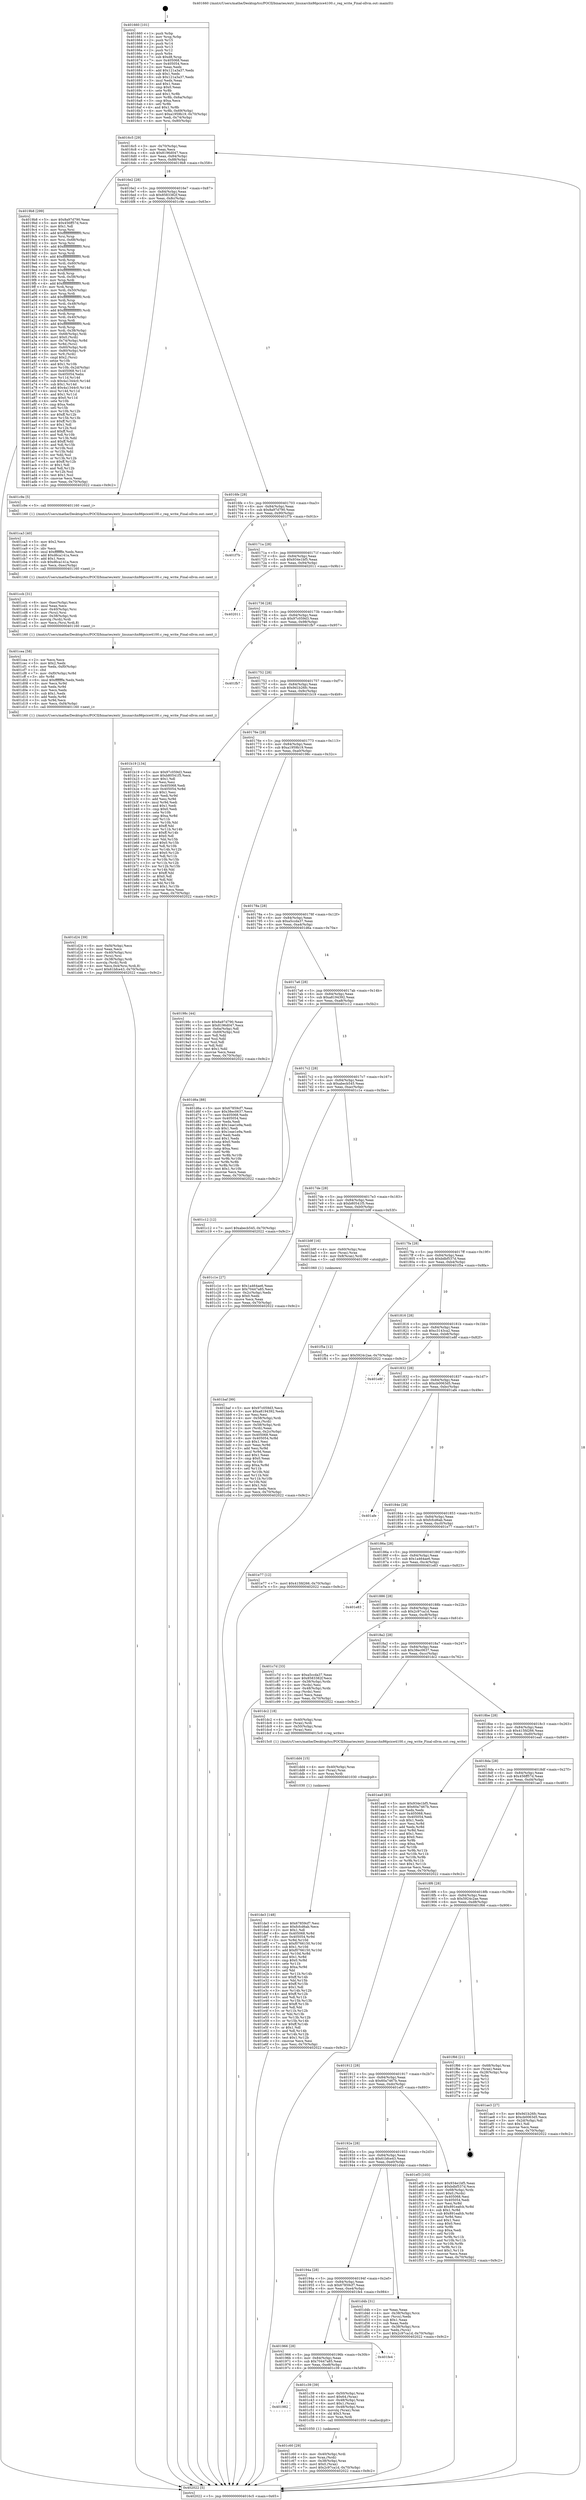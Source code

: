 digraph "0x401660" {
  label = "0x401660 (/mnt/c/Users/mathe/Desktop/tcc/POCII/binaries/extr_linuxarchx86pcice4100.c_reg_write_Final-ollvm.out::main(0))"
  labelloc = "t"
  node[shape=record]

  Entry [label="",width=0.3,height=0.3,shape=circle,fillcolor=black,style=filled]
  "0x4016c5" [label="{
     0x4016c5 [29]\l
     | [instrs]\l
     &nbsp;&nbsp;0x4016c5 \<+3\>: mov -0x70(%rbp),%eax\l
     &nbsp;&nbsp;0x4016c8 \<+2\>: mov %eax,%ecx\l
     &nbsp;&nbsp;0x4016ca \<+6\>: sub $0x8196d047,%ecx\l
     &nbsp;&nbsp;0x4016d0 \<+6\>: mov %eax,-0x84(%rbp)\l
     &nbsp;&nbsp;0x4016d6 \<+6\>: mov %ecx,-0x88(%rbp)\l
     &nbsp;&nbsp;0x4016dc \<+6\>: je 00000000004019b8 \<main+0x358\>\l
  }"]
  "0x4019b8" [label="{
     0x4019b8 [299]\l
     | [instrs]\l
     &nbsp;&nbsp;0x4019b8 \<+5\>: mov $0x8a97d790,%eax\l
     &nbsp;&nbsp;0x4019bd \<+5\>: mov $0x456ff57d,%ecx\l
     &nbsp;&nbsp;0x4019c2 \<+2\>: mov $0x1,%dl\l
     &nbsp;&nbsp;0x4019c4 \<+3\>: mov %rsp,%rsi\l
     &nbsp;&nbsp;0x4019c7 \<+4\>: add $0xfffffffffffffff0,%rsi\l
     &nbsp;&nbsp;0x4019cb \<+3\>: mov %rsi,%rsp\l
     &nbsp;&nbsp;0x4019ce \<+4\>: mov %rsi,-0x68(%rbp)\l
     &nbsp;&nbsp;0x4019d2 \<+3\>: mov %rsp,%rsi\l
     &nbsp;&nbsp;0x4019d5 \<+4\>: add $0xfffffffffffffff0,%rsi\l
     &nbsp;&nbsp;0x4019d9 \<+3\>: mov %rsi,%rsp\l
     &nbsp;&nbsp;0x4019dc \<+3\>: mov %rsp,%rdi\l
     &nbsp;&nbsp;0x4019df \<+4\>: add $0xfffffffffffffff0,%rdi\l
     &nbsp;&nbsp;0x4019e3 \<+3\>: mov %rdi,%rsp\l
     &nbsp;&nbsp;0x4019e6 \<+4\>: mov %rdi,-0x60(%rbp)\l
     &nbsp;&nbsp;0x4019ea \<+3\>: mov %rsp,%rdi\l
     &nbsp;&nbsp;0x4019ed \<+4\>: add $0xfffffffffffffff0,%rdi\l
     &nbsp;&nbsp;0x4019f1 \<+3\>: mov %rdi,%rsp\l
     &nbsp;&nbsp;0x4019f4 \<+4\>: mov %rdi,-0x58(%rbp)\l
     &nbsp;&nbsp;0x4019f8 \<+3\>: mov %rsp,%rdi\l
     &nbsp;&nbsp;0x4019fb \<+4\>: add $0xfffffffffffffff0,%rdi\l
     &nbsp;&nbsp;0x4019ff \<+3\>: mov %rdi,%rsp\l
     &nbsp;&nbsp;0x401a02 \<+4\>: mov %rdi,-0x50(%rbp)\l
     &nbsp;&nbsp;0x401a06 \<+3\>: mov %rsp,%rdi\l
     &nbsp;&nbsp;0x401a09 \<+4\>: add $0xfffffffffffffff0,%rdi\l
     &nbsp;&nbsp;0x401a0d \<+3\>: mov %rdi,%rsp\l
     &nbsp;&nbsp;0x401a10 \<+4\>: mov %rdi,-0x48(%rbp)\l
     &nbsp;&nbsp;0x401a14 \<+3\>: mov %rsp,%rdi\l
     &nbsp;&nbsp;0x401a17 \<+4\>: add $0xfffffffffffffff0,%rdi\l
     &nbsp;&nbsp;0x401a1b \<+3\>: mov %rdi,%rsp\l
     &nbsp;&nbsp;0x401a1e \<+4\>: mov %rdi,-0x40(%rbp)\l
     &nbsp;&nbsp;0x401a22 \<+3\>: mov %rsp,%rdi\l
     &nbsp;&nbsp;0x401a25 \<+4\>: add $0xfffffffffffffff0,%rdi\l
     &nbsp;&nbsp;0x401a29 \<+3\>: mov %rdi,%rsp\l
     &nbsp;&nbsp;0x401a2c \<+4\>: mov %rdi,-0x38(%rbp)\l
     &nbsp;&nbsp;0x401a30 \<+4\>: mov -0x68(%rbp),%rdi\l
     &nbsp;&nbsp;0x401a34 \<+6\>: movl $0x0,(%rdi)\l
     &nbsp;&nbsp;0x401a3a \<+4\>: mov -0x74(%rbp),%r8d\l
     &nbsp;&nbsp;0x401a3e \<+3\>: mov %r8d,(%rsi)\l
     &nbsp;&nbsp;0x401a41 \<+4\>: mov -0x60(%rbp),%rdi\l
     &nbsp;&nbsp;0x401a45 \<+4\>: mov -0x80(%rbp),%r9\l
     &nbsp;&nbsp;0x401a49 \<+3\>: mov %r9,(%rdi)\l
     &nbsp;&nbsp;0x401a4c \<+3\>: cmpl $0x2,(%rsi)\l
     &nbsp;&nbsp;0x401a4f \<+4\>: setne %r10b\l
     &nbsp;&nbsp;0x401a53 \<+4\>: and $0x1,%r10b\l
     &nbsp;&nbsp;0x401a57 \<+4\>: mov %r10b,-0x2d(%rbp)\l
     &nbsp;&nbsp;0x401a5b \<+8\>: mov 0x405068,%r11d\l
     &nbsp;&nbsp;0x401a63 \<+7\>: mov 0x405054,%ebx\l
     &nbsp;&nbsp;0x401a6a \<+3\>: mov %r11d,%r14d\l
     &nbsp;&nbsp;0x401a6d \<+7\>: sub $0x4a1344c0,%r14d\l
     &nbsp;&nbsp;0x401a74 \<+4\>: sub $0x1,%r14d\l
     &nbsp;&nbsp;0x401a78 \<+7\>: add $0x4a1344c0,%r14d\l
     &nbsp;&nbsp;0x401a7f \<+4\>: imul %r14d,%r11d\l
     &nbsp;&nbsp;0x401a83 \<+4\>: and $0x1,%r11d\l
     &nbsp;&nbsp;0x401a87 \<+4\>: cmp $0x0,%r11d\l
     &nbsp;&nbsp;0x401a8b \<+4\>: sete %r10b\l
     &nbsp;&nbsp;0x401a8f \<+3\>: cmp $0xa,%ebx\l
     &nbsp;&nbsp;0x401a92 \<+4\>: setl %r15b\l
     &nbsp;&nbsp;0x401a96 \<+3\>: mov %r10b,%r12b\l
     &nbsp;&nbsp;0x401a99 \<+4\>: xor $0xff,%r12b\l
     &nbsp;&nbsp;0x401a9d \<+3\>: mov %r15b,%r13b\l
     &nbsp;&nbsp;0x401aa0 \<+4\>: xor $0xff,%r13b\l
     &nbsp;&nbsp;0x401aa4 \<+3\>: xor $0x1,%dl\l
     &nbsp;&nbsp;0x401aa7 \<+3\>: mov %r12b,%sil\l
     &nbsp;&nbsp;0x401aaa \<+4\>: and $0xff,%sil\l
     &nbsp;&nbsp;0x401aae \<+3\>: and %dl,%r10b\l
     &nbsp;&nbsp;0x401ab1 \<+3\>: mov %r13b,%dil\l
     &nbsp;&nbsp;0x401ab4 \<+4\>: and $0xff,%dil\l
     &nbsp;&nbsp;0x401ab8 \<+3\>: and %dl,%r15b\l
     &nbsp;&nbsp;0x401abb \<+3\>: or %r10b,%sil\l
     &nbsp;&nbsp;0x401abe \<+3\>: or %r15b,%dil\l
     &nbsp;&nbsp;0x401ac1 \<+3\>: xor %dil,%sil\l
     &nbsp;&nbsp;0x401ac4 \<+3\>: or %r13b,%r12b\l
     &nbsp;&nbsp;0x401ac7 \<+4\>: xor $0xff,%r12b\l
     &nbsp;&nbsp;0x401acb \<+3\>: or $0x1,%dl\l
     &nbsp;&nbsp;0x401ace \<+3\>: and %dl,%r12b\l
     &nbsp;&nbsp;0x401ad1 \<+3\>: or %r12b,%sil\l
     &nbsp;&nbsp;0x401ad4 \<+4\>: test $0x1,%sil\l
     &nbsp;&nbsp;0x401ad8 \<+3\>: cmovne %ecx,%eax\l
     &nbsp;&nbsp;0x401adb \<+3\>: mov %eax,-0x70(%rbp)\l
     &nbsp;&nbsp;0x401ade \<+5\>: jmp 0000000000402022 \<main+0x9c2\>\l
  }"]
  "0x4016e2" [label="{
     0x4016e2 [28]\l
     | [instrs]\l
     &nbsp;&nbsp;0x4016e2 \<+5\>: jmp 00000000004016e7 \<main+0x87\>\l
     &nbsp;&nbsp;0x4016e7 \<+6\>: mov -0x84(%rbp),%eax\l
     &nbsp;&nbsp;0x4016ed \<+5\>: sub $0x8583382f,%eax\l
     &nbsp;&nbsp;0x4016f2 \<+6\>: mov %eax,-0x8c(%rbp)\l
     &nbsp;&nbsp;0x4016f8 \<+6\>: je 0000000000401c9e \<main+0x63e\>\l
  }"]
  Exit [label="",width=0.3,height=0.3,shape=circle,fillcolor=black,style=filled,peripheries=2]
  "0x401c9e" [label="{
     0x401c9e [5]\l
     | [instrs]\l
     &nbsp;&nbsp;0x401c9e \<+5\>: call 0000000000401160 \<next_i\>\l
     | [calls]\l
     &nbsp;&nbsp;0x401160 \{1\} (/mnt/c/Users/mathe/Desktop/tcc/POCII/binaries/extr_linuxarchx86pcice4100.c_reg_write_Final-ollvm.out::next_i)\l
  }"]
  "0x4016fe" [label="{
     0x4016fe [28]\l
     | [instrs]\l
     &nbsp;&nbsp;0x4016fe \<+5\>: jmp 0000000000401703 \<main+0xa3\>\l
     &nbsp;&nbsp;0x401703 \<+6\>: mov -0x84(%rbp),%eax\l
     &nbsp;&nbsp;0x401709 \<+5\>: sub $0x8a97d790,%eax\l
     &nbsp;&nbsp;0x40170e \<+6\>: mov %eax,-0x90(%rbp)\l
     &nbsp;&nbsp;0x401714 \<+6\>: je 0000000000401f7b \<main+0x91b\>\l
  }"]
  "0x401de3" [label="{
     0x401de3 [148]\l
     | [instrs]\l
     &nbsp;&nbsp;0x401de3 \<+5\>: mov $0x67859cf7,%esi\l
     &nbsp;&nbsp;0x401de8 \<+5\>: mov $0xfcfcd6ab,%ecx\l
     &nbsp;&nbsp;0x401ded \<+2\>: mov $0x1,%dl\l
     &nbsp;&nbsp;0x401def \<+8\>: mov 0x405068,%r8d\l
     &nbsp;&nbsp;0x401df7 \<+8\>: mov 0x405054,%r9d\l
     &nbsp;&nbsp;0x401dff \<+3\>: mov %r8d,%r10d\l
     &nbsp;&nbsp;0x401e02 \<+7\>: sub $0xf0766150,%r10d\l
     &nbsp;&nbsp;0x401e09 \<+4\>: sub $0x1,%r10d\l
     &nbsp;&nbsp;0x401e0d \<+7\>: add $0xf0766150,%r10d\l
     &nbsp;&nbsp;0x401e14 \<+4\>: imul %r10d,%r8d\l
     &nbsp;&nbsp;0x401e18 \<+4\>: and $0x1,%r8d\l
     &nbsp;&nbsp;0x401e1c \<+4\>: cmp $0x0,%r8d\l
     &nbsp;&nbsp;0x401e20 \<+4\>: sete %r11b\l
     &nbsp;&nbsp;0x401e24 \<+4\>: cmp $0xa,%r9d\l
     &nbsp;&nbsp;0x401e28 \<+3\>: setl %bl\l
     &nbsp;&nbsp;0x401e2b \<+3\>: mov %r11b,%r14b\l
     &nbsp;&nbsp;0x401e2e \<+4\>: xor $0xff,%r14b\l
     &nbsp;&nbsp;0x401e32 \<+3\>: mov %bl,%r15b\l
     &nbsp;&nbsp;0x401e35 \<+4\>: xor $0xff,%r15b\l
     &nbsp;&nbsp;0x401e39 \<+3\>: xor $0x1,%dl\l
     &nbsp;&nbsp;0x401e3c \<+3\>: mov %r14b,%r12b\l
     &nbsp;&nbsp;0x401e3f \<+4\>: and $0xff,%r12b\l
     &nbsp;&nbsp;0x401e43 \<+3\>: and %dl,%r11b\l
     &nbsp;&nbsp;0x401e46 \<+3\>: mov %r15b,%r13b\l
     &nbsp;&nbsp;0x401e49 \<+4\>: and $0xff,%r13b\l
     &nbsp;&nbsp;0x401e4d \<+2\>: and %dl,%bl\l
     &nbsp;&nbsp;0x401e4f \<+3\>: or %r11b,%r12b\l
     &nbsp;&nbsp;0x401e52 \<+3\>: or %bl,%r13b\l
     &nbsp;&nbsp;0x401e55 \<+3\>: xor %r13b,%r12b\l
     &nbsp;&nbsp;0x401e58 \<+3\>: or %r15b,%r14b\l
     &nbsp;&nbsp;0x401e5b \<+4\>: xor $0xff,%r14b\l
     &nbsp;&nbsp;0x401e5f \<+3\>: or $0x1,%dl\l
     &nbsp;&nbsp;0x401e62 \<+3\>: and %dl,%r14b\l
     &nbsp;&nbsp;0x401e65 \<+3\>: or %r14b,%r12b\l
     &nbsp;&nbsp;0x401e68 \<+4\>: test $0x1,%r12b\l
     &nbsp;&nbsp;0x401e6c \<+3\>: cmovne %ecx,%esi\l
     &nbsp;&nbsp;0x401e6f \<+3\>: mov %esi,-0x70(%rbp)\l
     &nbsp;&nbsp;0x401e72 \<+5\>: jmp 0000000000402022 \<main+0x9c2\>\l
  }"]
  "0x401f7b" [label="{
     0x401f7b\l
  }", style=dashed]
  "0x40171a" [label="{
     0x40171a [28]\l
     | [instrs]\l
     &nbsp;&nbsp;0x40171a \<+5\>: jmp 000000000040171f \<main+0xbf\>\l
     &nbsp;&nbsp;0x40171f \<+6\>: mov -0x84(%rbp),%eax\l
     &nbsp;&nbsp;0x401725 \<+5\>: sub $0x934e1bf5,%eax\l
     &nbsp;&nbsp;0x40172a \<+6\>: mov %eax,-0x94(%rbp)\l
     &nbsp;&nbsp;0x401730 \<+6\>: je 0000000000402011 \<main+0x9b1\>\l
  }"]
  "0x401dd4" [label="{
     0x401dd4 [15]\l
     | [instrs]\l
     &nbsp;&nbsp;0x401dd4 \<+4\>: mov -0x40(%rbp),%rax\l
     &nbsp;&nbsp;0x401dd8 \<+3\>: mov (%rax),%rax\l
     &nbsp;&nbsp;0x401ddb \<+3\>: mov %rax,%rdi\l
     &nbsp;&nbsp;0x401dde \<+5\>: call 0000000000401030 \<free@plt\>\l
     | [calls]\l
     &nbsp;&nbsp;0x401030 \{1\} (unknown)\l
  }"]
  "0x402011" [label="{
     0x402011\l
  }", style=dashed]
  "0x401736" [label="{
     0x401736 [28]\l
     | [instrs]\l
     &nbsp;&nbsp;0x401736 \<+5\>: jmp 000000000040173b \<main+0xdb\>\l
     &nbsp;&nbsp;0x40173b \<+6\>: mov -0x84(%rbp),%eax\l
     &nbsp;&nbsp;0x401741 \<+5\>: sub $0x97c059d3,%eax\l
     &nbsp;&nbsp;0x401746 \<+6\>: mov %eax,-0x98(%rbp)\l
     &nbsp;&nbsp;0x40174c \<+6\>: je 0000000000401fb7 \<main+0x957\>\l
  }"]
  "0x401d24" [label="{
     0x401d24 [39]\l
     | [instrs]\l
     &nbsp;&nbsp;0x401d24 \<+6\>: mov -0xf4(%rbp),%ecx\l
     &nbsp;&nbsp;0x401d2a \<+3\>: imul %eax,%ecx\l
     &nbsp;&nbsp;0x401d2d \<+4\>: mov -0x40(%rbp),%rsi\l
     &nbsp;&nbsp;0x401d31 \<+3\>: mov (%rsi),%rsi\l
     &nbsp;&nbsp;0x401d34 \<+4\>: mov -0x38(%rbp),%rdi\l
     &nbsp;&nbsp;0x401d38 \<+3\>: movslq (%rdi),%rdi\l
     &nbsp;&nbsp;0x401d3b \<+4\>: mov %ecx,0x4(%rsi,%rdi,8)\l
     &nbsp;&nbsp;0x401d3f \<+7\>: movl $0x61bfce43,-0x70(%rbp)\l
     &nbsp;&nbsp;0x401d46 \<+5\>: jmp 0000000000402022 \<main+0x9c2\>\l
  }"]
  "0x401fb7" [label="{
     0x401fb7\l
  }", style=dashed]
  "0x401752" [label="{
     0x401752 [28]\l
     | [instrs]\l
     &nbsp;&nbsp;0x401752 \<+5\>: jmp 0000000000401757 \<main+0xf7\>\l
     &nbsp;&nbsp;0x401757 \<+6\>: mov -0x84(%rbp),%eax\l
     &nbsp;&nbsp;0x40175d \<+5\>: sub $0x9d1b26fc,%eax\l
     &nbsp;&nbsp;0x401762 \<+6\>: mov %eax,-0x9c(%rbp)\l
     &nbsp;&nbsp;0x401768 \<+6\>: je 0000000000401b19 \<main+0x4b9\>\l
  }"]
  "0x401cea" [label="{
     0x401cea [58]\l
     | [instrs]\l
     &nbsp;&nbsp;0x401cea \<+2\>: xor %ecx,%ecx\l
     &nbsp;&nbsp;0x401cec \<+5\>: mov $0x2,%edx\l
     &nbsp;&nbsp;0x401cf1 \<+6\>: mov %edx,-0xf0(%rbp)\l
     &nbsp;&nbsp;0x401cf7 \<+1\>: cltd\l
     &nbsp;&nbsp;0x401cf8 \<+7\>: mov -0xf0(%rbp),%r8d\l
     &nbsp;&nbsp;0x401cff \<+3\>: idiv %r8d\l
     &nbsp;&nbsp;0x401d02 \<+6\>: imul $0xfffffffe,%edx,%edx\l
     &nbsp;&nbsp;0x401d08 \<+3\>: mov %ecx,%r9d\l
     &nbsp;&nbsp;0x401d0b \<+3\>: sub %edx,%r9d\l
     &nbsp;&nbsp;0x401d0e \<+2\>: mov %ecx,%edx\l
     &nbsp;&nbsp;0x401d10 \<+3\>: sub $0x1,%edx\l
     &nbsp;&nbsp;0x401d13 \<+3\>: add %edx,%r9d\l
     &nbsp;&nbsp;0x401d16 \<+3\>: sub %r9d,%ecx\l
     &nbsp;&nbsp;0x401d19 \<+6\>: mov %ecx,-0xf4(%rbp)\l
     &nbsp;&nbsp;0x401d1f \<+5\>: call 0000000000401160 \<next_i\>\l
     | [calls]\l
     &nbsp;&nbsp;0x401160 \{1\} (/mnt/c/Users/mathe/Desktop/tcc/POCII/binaries/extr_linuxarchx86pcice4100.c_reg_write_Final-ollvm.out::next_i)\l
  }"]
  "0x401b19" [label="{
     0x401b19 [134]\l
     | [instrs]\l
     &nbsp;&nbsp;0x401b19 \<+5\>: mov $0x97c059d3,%eax\l
     &nbsp;&nbsp;0x401b1e \<+5\>: mov $0xb80541f5,%ecx\l
     &nbsp;&nbsp;0x401b23 \<+2\>: mov $0x1,%dl\l
     &nbsp;&nbsp;0x401b25 \<+2\>: xor %esi,%esi\l
     &nbsp;&nbsp;0x401b27 \<+7\>: mov 0x405068,%edi\l
     &nbsp;&nbsp;0x401b2e \<+8\>: mov 0x405054,%r8d\l
     &nbsp;&nbsp;0x401b36 \<+3\>: sub $0x1,%esi\l
     &nbsp;&nbsp;0x401b39 \<+3\>: mov %edi,%r9d\l
     &nbsp;&nbsp;0x401b3c \<+3\>: add %esi,%r9d\l
     &nbsp;&nbsp;0x401b3f \<+4\>: imul %r9d,%edi\l
     &nbsp;&nbsp;0x401b43 \<+3\>: and $0x1,%edi\l
     &nbsp;&nbsp;0x401b46 \<+3\>: cmp $0x0,%edi\l
     &nbsp;&nbsp;0x401b49 \<+4\>: sete %r10b\l
     &nbsp;&nbsp;0x401b4d \<+4\>: cmp $0xa,%r8d\l
     &nbsp;&nbsp;0x401b51 \<+4\>: setl %r11b\l
     &nbsp;&nbsp;0x401b55 \<+3\>: mov %r10b,%bl\l
     &nbsp;&nbsp;0x401b58 \<+3\>: xor $0xff,%bl\l
     &nbsp;&nbsp;0x401b5b \<+3\>: mov %r11b,%r14b\l
     &nbsp;&nbsp;0x401b5e \<+4\>: xor $0xff,%r14b\l
     &nbsp;&nbsp;0x401b62 \<+3\>: xor $0x0,%dl\l
     &nbsp;&nbsp;0x401b65 \<+3\>: mov %bl,%r15b\l
     &nbsp;&nbsp;0x401b68 \<+4\>: and $0x0,%r15b\l
     &nbsp;&nbsp;0x401b6c \<+3\>: and %dl,%r10b\l
     &nbsp;&nbsp;0x401b6f \<+3\>: mov %r14b,%r12b\l
     &nbsp;&nbsp;0x401b72 \<+4\>: and $0x0,%r12b\l
     &nbsp;&nbsp;0x401b76 \<+3\>: and %dl,%r11b\l
     &nbsp;&nbsp;0x401b79 \<+3\>: or %r10b,%r15b\l
     &nbsp;&nbsp;0x401b7c \<+3\>: or %r11b,%r12b\l
     &nbsp;&nbsp;0x401b7f \<+3\>: xor %r12b,%r15b\l
     &nbsp;&nbsp;0x401b82 \<+3\>: or %r14b,%bl\l
     &nbsp;&nbsp;0x401b85 \<+3\>: xor $0xff,%bl\l
     &nbsp;&nbsp;0x401b88 \<+3\>: or $0x0,%dl\l
     &nbsp;&nbsp;0x401b8b \<+2\>: and %dl,%bl\l
     &nbsp;&nbsp;0x401b8d \<+3\>: or %bl,%r15b\l
     &nbsp;&nbsp;0x401b90 \<+4\>: test $0x1,%r15b\l
     &nbsp;&nbsp;0x401b94 \<+3\>: cmovne %ecx,%eax\l
     &nbsp;&nbsp;0x401b97 \<+3\>: mov %eax,-0x70(%rbp)\l
     &nbsp;&nbsp;0x401b9a \<+5\>: jmp 0000000000402022 \<main+0x9c2\>\l
  }"]
  "0x40176e" [label="{
     0x40176e [28]\l
     | [instrs]\l
     &nbsp;&nbsp;0x40176e \<+5\>: jmp 0000000000401773 \<main+0x113\>\l
     &nbsp;&nbsp;0x401773 \<+6\>: mov -0x84(%rbp),%eax\l
     &nbsp;&nbsp;0x401779 \<+5\>: sub $0xa1959b19,%eax\l
     &nbsp;&nbsp;0x40177e \<+6\>: mov %eax,-0xa0(%rbp)\l
     &nbsp;&nbsp;0x401784 \<+6\>: je 000000000040198c \<main+0x32c\>\l
  }"]
  "0x401ccb" [label="{
     0x401ccb [31]\l
     | [instrs]\l
     &nbsp;&nbsp;0x401ccb \<+6\>: mov -0xec(%rbp),%ecx\l
     &nbsp;&nbsp;0x401cd1 \<+3\>: imul %eax,%ecx\l
     &nbsp;&nbsp;0x401cd4 \<+4\>: mov -0x40(%rbp),%rsi\l
     &nbsp;&nbsp;0x401cd8 \<+3\>: mov (%rsi),%rsi\l
     &nbsp;&nbsp;0x401cdb \<+4\>: mov -0x38(%rbp),%rdi\l
     &nbsp;&nbsp;0x401cdf \<+3\>: movslq (%rdi),%rdi\l
     &nbsp;&nbsp;0x401ce2 \<+3\>: mov %ecx,(%rsi,%rdi,8)\l
     &nbsp;&nbsp;0x401ce5 \<+5\>: call 0000000000401160 \<next_i\>\l
     | [calls]\l
     &nbsp;&nbsp;0x401160 \{1\} (/mnt/c/Users/mathe/Desktop/tcc/POCII/binaries/extr_linuxarchx86pcice4100.c_reg_write_Final-ollvm.out::next_i)\l
  }"]
  "0x40198c" [label="{
     0x40198c [44]\l
     | [instrs]\l
     &nbsp;&nbsp;0x40198c \<+5\>: mov $0x8a97d790,%eax\l
     &nbsp;&nbsp;0x401991 \<+5\>: mov $0x8196d047,%ecx\l
     &nbsp;&nbsp;0x401996 \<+3\>: mov -0x6a(%rbp),%dl\l
     &nbsp;&nbsp;0x401999 \<+4\>: mov -0x69(%rbp),%sil\l
     &nbsp;&nbsp;0x40199d \<+3\>: mov %dl,%dil\l
     &nbsp;&nbsp;0x4019a0 \<+3\>: and %sil,%dil\l
     &nbsp;&nbsp;0x4019a3 \<+3\>: xor %sil,%dl\l
     &nbsp;&nbsp;0x4019a6 \<+3\>: or %dl,%dil\l
     &nbsp;&nbsp;0x4019a9 \<+4\>: test $0x1,%dil\l
     &nbsp;&nbsp;0x4019ad \<+3\>: cmovne %ecx,%eax\l
     &nbsp;&nbsp;0x4019b0 \<+3\>: mov %eax,-0x70(%rbp)\l
     &nbsp;&nbsp;0x4019b3 \<+5\>: jmp 0000000000402022 \<main+0x9c2\>\l
  }"]
  "0x40178a" [label="{
     0x40178a [28]\l
     | [instrs]\l
     &nbsp;&nbsp;0x40178a \<+5\>: jmp 000000000040178f \<main+0x12f\>\l
     &nbsp;&nbsp;0x40178f \<+6\>: mov -0x84(%rbp),%eax\l
     &nbsp;&nbsp;0x401795 \<+5\>: sub $0xa5ccda37,%eax\l
     &nbsp;&nbsp;0x40179a \<+6\>: mov %eax,-0xa4(%rbp)\l
     &nbsp;&nbsp;0x4017a0 \<+6\>: je 0000000000401d6a \<main+0x70a\>\l
  }"]
  "0x402022" [label="{
     0x402022 [5]\l
     | [instrs]\l
     &nbsp;&nbsp;0x402022 \<+5\>: jmp 00000000004016c5 \<main+0x65\>\l
  }"]
  "0x401660" [label="{
     0x401660 [101]\l
     | [instrs]\l
     &nbsp;&nbsp;0x401660 \<+1\>: push %rbp\l
     &nbsp;&nbsp;0x401661 \<+3\>: mov %rsp,%rbp\l
     &nbsp;&nbsp;0x401664 \<+2\>: push %r15\l
     &nbsp;&nbsp;0x401666 \<+2\>: push %r14\l
     &nbsp;&nbsp;0x401668 \<+2\>: push %r13\l
     &nbsp;&nbsp;0x40166a \<+2\>: push %r12\l
     &nbsp;&nbsp;0x40166c \<+1\>: push %rbx\l
     &nbsp;&nbsp;0x40166d \<+7\>: sub $0xd8,%rsp\l
     &nbsp;&nbsp;0x401674 \<+7\>: mov 0x405068,%eax\l
     &nbsp;&nbsp;0x40167b \<+7\>: mov 0x405054,%ecx\l
     &nbsp;&nbsp;0x401682 \<+2\>: mov %eax,%edx\l
     &nbsp;&nbsp;0x401684 \<+6\>: add $0x121a3a37,%edx\l
     &nbsp;&nbsp;0x40168a \<+3\>: sub $0x1,%edx\l
     &nbsp;&nbsp;0x40168d \<+6\>: sub $0x121a3a37,%edx\l
     &nbsp;&nbsp;0x401693 \<+3\>: imul %edx,%eax\l
     &nbsp;&nbsp;0x401696 \<+3\>: and $0x1,%eax\l
     &nbsp;&nbsp;0x401699 \<+3\>: cmp $0x0,%eax\l
     &nbsp;&nbsp;0x40169c \<+4\>: sete %r8b\l
     &nbsp;&nbsp;0x4016a0 \<+4\>: and $0x1,%r8b\l
     &nbsp;&nbsp;0x4016a4 \<+4\>: mov %r8b,-0x6a(%rbp)\l
     &nbsp;&nbsp;0x4016a8 \<+3\>: cmp $0xa,%ecx\l
     &nbsp;&nbsp;0x4016ab \<+4\>: setl %r8b\l
     &nbsp;&nbsp;0x4016af \<+4\>: and $0x1,%r8b\l
     &nbsp;&nbsp;0x4016b3 \<+4\>: mov %r8b,-0x69(%rbp)\l
     &nbsp;&nbsp;0x4016b7 \<+7\>: movl $0xa1959b19,-0x70(%rbp)\l
     &nbsp;&nbsp;0x4016be \<+3\>: mov %edi,-0x74(%rbp)\l
     &nbsp;&nbsp;0x4016c1 \<+4\>: mov %rsi,-0x80(%rbp)\l
  }"]
  "0x401ca3" [label="{
     0x401ca3 [40]\l
     | [instrs]\l
     &nbsp;&nbsp;0x401ca3 \<+5\>: mov $0x2,%ecx\l
     &nbsp;&nbsp;0x401ca8 \<+1\>: cltd\l
     &nbsp;&nbsp;0x401ca9 \<+2\>: idiv %ecx\l
     &nbsp;&nbsp;0x401cab \<+6\>: imul $0xfffffffe,%edx,%ecx\l
     &nbsp;&nbsp;0x401cb1 \<+6\>: add $0xd6ca141a,%ecx\l
     &nbsp;&nbsp;0x401cb7 \<+3\>: add $0x1,%ecx\l
     &nbsp;&nbsp;0x401cba \<+6\>: sub $0xd6ca141a,%ecx\l
     &nbsp;&nbsp;0x401cc0 \<+6\>: mov %ecx,-0xec(%rbp)\l
     &nbsp;&nbsp;0x401cc6 \<+5\>: call 0000000000401160 \<next_i\>\l
     | [calls]\l
     &nbsp;&nbsp;0x401160 \{1\} (/mnt/c/Users/mathe/Desktop/tcc/POCII/binaries/extr_linuxarchx86pcice4100.c_reg_write_Final-ollvm.out::next_i)\l
  }"]
  "0x401c60" [label="{
     0x401c60 [29]\l
     | [instrs]\l
     &nbsp;&nbsp;0x401c60 \<+4\>: mov -0x40(%rbp),%rdi\l
     &nbsp;&nbsp;0x401c64 \<+3\>: mov %rax,(%rdi)\l
     &nbsp;&nbsp;0x401c67 \<+4\>: mov -0x38(%rbp),%rax\l
     &nbsp;&nbsp;0x401c6b \<+6\>: movl $0x0,(%rax)\l
     &nbsp;&nbsp;0x401c71 \<+7\>: movl $0x2c97ca1d,-0x70(%rbp)\l
     &nbsp;&nbsp;0x401c78 \<+5\>: jmp 0000000000402022 \<main+0x9c2\>\l
  }"]
  "0x401d6a" [label="{
     0x401d6a [88]\l
     | [instrs]\l
     &nbsp;&nbsp;0x401d6a \<+5\>: mov $0x67859cf7,%eax\l
     &nbsp;&nbsp;0x401d6f \<+5\>: mov $0x38ec0637,%ecx\l
     &nbsp;&nbsp;0x401d74 \<+7\>: mov 0x405068,%edx\l
     &nbsp;&nbsp;0x401d7b \<+7\>: mov 0x405054,%esi\l
     &nbsp;&nbsp;0x401d82 \<+2\>: mov %edx,%edi\l
     &nbsp;&nbsp;0x401d84 \<+6\>: add $0x1eae1e9a,%edi\l
     &nbsp;&nbsp;0x401d8a \<+3\>: sub $0x1,%edi\l
     &nbsp;&nbsp;0x401d8d \<+6\>: sub $0x1eae1e9a,%edi\l
     &nbsp;&nbsp;0x401d93 \<+3\>: imul %edi,%edx\l
     &nbsp;&nbsp;0x401d96 \<+3\>: and $0x1,%edx\l
     &nbsp;&nbsp;0x401d99 \<+3\>: cmp $0x0,%edx\l
     &nbsp;&nbsp;0x401d9c \<+4\>: sete %r8b\l
     &nbsp;&nbsp;0x401da0 \<+3\>: cmp $0xa,%esi\l
     &nbsp;&nbsp;0x401da3 \<+4\>: setl %r9b\l
     &nbsp;&nbsp;0x401da7 \<+3\>: mov %r8b,%r10b\l
     &nbsp;&nbsp;0x401daa \<+3\>: and %r9b,%r10b\l
     &nbsp;&nbsp;0x401dad \<+3\>: xor %r9b,%r8b\l
     &nbsp;&nbsp;0x401db0 \<+3\>: or %r8b,%r10b\l
     &nbsp;&nbsp;0x401db3 \<+4\>: test $0x1,%r10b\l
     &nbsp;&nbsp;0x401db7 \<+3\>: cmovne %ecx,%eax\l
     &nbsp;&nbsp;0x401dba \<+3\>: mov %eax,-0x70(%rbp)\l
     &nbsp;&nbsp;0x401dbd \<+5\>: jmp 0000000000402022 \<main+0x9c2\>\l
  }"]
  "0x4017a6" [label="{
     0x4017a6 [28]\l
     | [instrs]\l
     &nbsp;&nbsp;0x4017a6 \<+5\>: jmp 00000000004017ab \<main+0x14b\>\l
     &nbsp;&nbsp;0x4017ab \<+6\>: mov -0x84(%rbp),%eax\l
     &nbsp;&nbsp;0x4017b1 \<+5\>: sub $0xa8194392,%eax\l
     &nbsp;&nbsp;0x4017b6 \<+6\>: mov %eax,-0xa8(%rbp)\l
     &nbsp;&nbsp;0x4017bc \<+6\>: je 0000000000401c12 \<main+0x5b2\>\l
  }"]
  "0x401982" [label="{
     0x401982\l
  }", style=dashed]
  "0x401c12" [label="{
     0x401c12 [12]\l
     | [instrs]\l
     &nbsp;&nbsp;0x401c12 \<+7\>: movl $0xabecb545,-0x70(%rbp)\l
     &nbsp;&nbsp;0x401c19 \<+5\>: jmp 0000000000402022 \<main+0x9c2\>\l
  }"]
  "0x4017c2" [label="{
     0x4017c2 [28]\l
     | [instrs]\l
     &nbsp;&nbsp;0x4017c2 \<+5\>: jmp 00000000004017c7 \<main+0x167\>\l
     &nbsp;&nbsp;0x4017c7 \<+6\>: mov -0x84(%rbp),%eax\l
     &nbsp;&nbsp;0x4017cd \<+5\>: sub $0xabecb545,%eax\l
     &nbsp;&nbsp;0x4017d2 \<+6\>: mov %eax,-0xac(%rbp)\l
     &nbsp;&nbsp;0x4017d8 \<+6\>: je 0000000000401c1e \<main+0x5be\>\l
  }"]
  "0x401c39" [label="{
     0x401c39 [39]\l
     | [instrs]\l
     &nbsp;&nbsp;0x401c39 \<+4\>: mov -0x50(%rbp),%rax\l
     &nbsp;&nbsp;0x401c3d \<+6\>: movl $0x64,(%rax)\l
     &nbsp;&nbsp;0x401c43 \<+4\>: mov -0x48(%rbp),%rax\l
     &nbsp;&nbsp;0x401c47 \<+6\>: movl $0x1,(%rax)\l
     &nbsp;&nbsp;0x401c4d \<+4\>: mov -0x48(%rbp),%rax\l
     &nbsp;&nbsp;0x401c51 \<+3\>: movslq (%rax),%rax\l
     &nbsp;&nbsp;0x401c54 \<+4\>: shl $0x3,%rax\l
     &nbsp;&nbsp;0x401c58 \<+3\>: mov %rax,%rdi\l
     &nbsp;&nbsp;0x401c5b \<+5\>: call 0000000000401050 \<malloc@plt\>\l
     | [calls]\l
     &nbsp;&nbsp;0x401050 \{1\} (unknown)\l
  }"]
  "0x401c1e" [label="{
     0x401c1e [27]\l
     | [instrs]\l
     &nbsp;&nbsp;0x401c1e \<+5\>: mov $0x1a464ae6,%eax\l
     &nbsp;&nbsp;0x401c23 \<+5\>: mov $0x70447a85,%ecx\l
     &nbsp;&nbsp;0x401c28 \<+3\>: mov -0x2c(%rbp),%edx\l
     &nbsp;&nbsp;0x401c2b \<+3\>: cmp $0x0,%edx\l
     &nbsp;&nbsp;0x401c2e \<+3\>: cmove %ecx,%eax\l
     &nbsp;&nbsp;0x401c31 \<+3\>: mov %eax,-0x70(%rbp)\l
     &nbsp;&nbsp;0x401c34 \<+5\>: jmp 0000000000402022 \<main+0x9c2\>\l
  }"]
  "0x4017de" [label="{
     0x4017de [28]\l
     | [instrs]\l
     &nbsp;&nbsp;0x4017de \<+5\>: jmp 00000000004017e3 \<main+0x183\>\l
     &nbsp;&nbsp;0x4017e3 \<+6\>: mov -0x84(%rbp),%eax\l
     &nbsp;&nbsp;0x4017e9 \<+5\>: sub $0xb80541f5,%eax\l
     &nbsp;&nbsp;0x4017ee \<+6\>: mov %eax,-0xb0(%rbp)\l
     &nbsp;&nbsp;0x4017f4 \<+6\>: je 0000000000401b9f \<main+0x53f\>\l
  }"]
  "0x401966" [label="{
     0x401966 [28]\l
     | [instrs]\l
     &nbsp;&nbsp;0x401966 \<+5\>: jmp 000000000040196b \<main+0x30b\>\l
     &nbsp;&nbsp;0x40196b \<+6\>: mov -0x84(%rbp),%eax\l
     &nbsp;&nbsp;0x401971 \<+5\>: sub $0x70447a85,%eax\l
     &nbsp;&nbsp;0x401976 \<+6\>: mov %eax,-0xe8(%rbp)\l
     &nbsp;&nbsp;0x40197c \<+6\>: je 0000000000401c39 \<main+0x5d9\>\l
  }"]
  "0x401b9f" [label="{
     0x401b9f [16]\l
     | [instrs]\l
     &nbsp;&nbsp;0x401b9f \<+4\>: mov -0x60(%rbp),%rax\l
     &nbsp;&nbsp;0x401ba3 \<+3\>: mov (%rax),%rax\l
     &nbsp;&nbsp;0x401ba6 \<+4\>: mov 0x8(%rax),%rdi\l
     &nbsp;&nbsp;0x401baa \<+5\>: call 0000000000401060 \<atoi@plt\>\l
     | [calls]\l
     &nbsp;&nbsp;0x401060 \{1\} (unknown)\l
  }"]
  "0x4017fa" [label="{
     0x4017fa [28]\l
     | [instrs]\l
     &nbsp;&nbsp;0x4017fa \<+5\>: jmp 00000000004017ff \<main+0x19f\>\l
     &nbsp;&nbsp;0x4017ff \<+6\>: mov -0x84(%rbp),%eax\l
     &nbsp;&nbsp;0x401805 \<+5\>: sub $0xbdbf537d,%eax\l
     &nbsp;&nbsp;0x40180a \<+6\>: mov %eax,-0xb4(%rbp)\l
     &nbsp;&nbsp;0x401810 \<+6\>: je 0000000000401f5a \<main+0x8fa\>\l
  }"]
  "0x401fe4" [label="{
     0x401fe4\l
  }", style=dashed]
  "0x401f5a" [label="{
     0x401f5a [12]\l
     | [instrs]\l
     &nbsp;&nbsp;0x401f5a \<+7\>: movl $0x5924c2ae,-0x70(%rbp)\l
     &nbsp;&nbsp;0x401f61 \<+5\>: jmp 0000000000402022 \<main+0x9c2\>\l
  }"]
  "0x401816" [label="{
     0x401816 [28]\l
     | [instrs]\l
     &nbsp;&nbsp;0x401816 \<+5\>: jmp 000000000040181b \<main+0x1bb\>\l
     &nbsp;&nbsp;0x40181b \<+6\>: mov -0x84(%rbp),%eax\l
     &nbsp;&nbsp;0x401821 \<+5\>: sub $0xc3143ca2,%eax\l
     &nbsp;&nbsp;0x401826 \<+6\>: mov %eax,-0xb8(%rbp)\l
     &nbsp;&nbsp;0x40182c \<+6\>: je 0000000000401e8f \<main+0x82f\>\l
  }"]
  "0x40194a" [label="{
     0x40194a [28]\l
     | [instrs]\l
     &nbsp;&nbsp;0x40194a \<+5\>: jmp 000000000040194f \<main+0x2ef\>\l
     &nbsp;&nbsp;0x40194f \<+6\>: mov -0x84(%rbp),%eax\l
     &nbsp;&nbsp;0x401955 \<+5\>: sub $0x67859cf7,%eax\l
     &nbsp;&nbsp;0x40195a \<+6\>: mov %eax,-0xe4(%rbp)\l
     &nbsp;&nbsp;0x401960 \<+6\>: je 0000000000401fe4 \<main+0x984\>\l
  }"]
  "0x401e8f" [label="{
     0x401e8f\l
  }", style=dashed]
  "0x401832" [label="{
     0x401832 [28]\l
     | [instrs]\l
     &nbsp;&nbsp;0x401832 \<+5\>: jmp 0000000000401837 \<main+0x1d7\>\l
     &nbsp;&nbsp;0x401837 \<+6\>: mov -0x84(%rbp),%eax\l
     &nbsp;&nbsp;0x40183d \<+5\>: sub $0xcb0063d5,%eax\l
     &nbsp;&nbsp;0x401842 \<+6\>: mov %eax,-0xbc(%rbp)\l
     &nbsp;&nbsp;0x401848 \<+6\>: je 0000000000401afe \<main+0x49e\>\l
  }"]
  "0x401d4b" [label="{
     0x401d4b [31]\l
     | [instrs]\l
     &nbsp;&nbsp;0x401d4b \<+2\>: xor %eax,%eax\l
     &nbsp;&nbsp;0x401d4d \<+4\>: mov -0x38(%rbp),%rcx\l
     &nbsp;&nbsp;0x401d51 \<+2\>: mov (%rcx),%edx\l
     &nbsp;&nbsp;0x401d53 \<+3\>: sub $0x1,%eax\l
     &nbsp;&nbsp;0x401d56 \<+2\>: sub %eax,%edx\l
     &nbsp;&nbsp;0x401d58 \<+4\>: mov -0x38(%rbp),%rcx\l
     &nbsp;&nbsp;0x401d5c \<+2\>: mov %edx,(%rcx)\l
     &nbsp;&nbsp;0x401d5e \<+7\>: movl $0x2c97ca1d,-0x70(%rbp)\l
     &nbsp;&nbsp;0x401d65 \<+5\>: jmp 0000000000402022 \<main+0x9c2\>\l
  }"]
  "0x401afe" [label="{
     0x401afe\l
  }", style=dashed]
  "0x40184e" [label="{
     0x40184e [28]\l
     | [instrs]\l
     &nbsp;&nbsp;0x40184e \<+5\>: jmp 0000000000401853 \<main+0x1f3\>\l
     &nbsp;&nbsp;0x401853 \<+6\>: mov -0x84(%rbp),%eax\l
     &nbsp;&nbsp;0x401859 \<+5\>: sub $0xfcfcd6ab,%eax\l
     &nbsp;&nbsp;0x40185e \<+6\>: mov %eax,-0xc0(%rbp)\l
     &nbsp;&nbsp;0x401864 \<+6\>: je 0000000000401e77 \<main+0x817\>\l
  }"]
  "0x40192e" [label="{
     0x40192e [28]\l
     | [instrs]\l
     &nbsp;&nbsp;0x40192e \<+5\>: jmp 0000000000401933 \<main+0x2d3\>\l
     &nbsp;&nbsp;0x401933 \<+6\>: mov -0x84(%rbp),%eax\l
     &nbsp;&nbsp;0x401939 \<+5\>: sub $0x61bfce43,%eax\l
     &nbsp;&nbsp;0x40193e \<+6\>: mov %eax,-0xe0(%rbp)\l
     &nbsp;&nbsp;0x401944 \<+6\>: je 0000000000401d4b \<main+0x6eb\>\l
  }"]
  "0x401e77" [label="{
     0x401e77 [12]\l
     | [instrs]\l
     &nbsp;&nbsp;0x401e77 \<+7\>: movl $0x415fd266,-0x70(%rbp)\l
     &nbsp;&nbsp;0x401e7e \<+5\>: jmp 0000000000402022 \<main+0x9c2\>\l
  }"]
  "0x40186a" [label="{
     0x40186a [28]\l
     | [instrs]\l
     &nbsp;&nbsp;0x40186a \<+5\>: jmp 000000000040186f \<main+0x20f\>\l
     &nbsp;&nbsp;0x40186f \<+6\>: mov -0x84(%rbp),%eax\l
     &nbsp;&nbsp;0x401875 \<+5\>: sub $0x1a464ae6,%eax\l
     &nbsp;&nbsp;0x40187a \<+6\>: mov %eax,-0xc4(%rbp)\l
     &nbsp;&nbsp;0x401880 \<+6\>: je 0000000000401e83 \<main+0x823\>\l
  }"]
  "0x401ef3" [label="{
     0x401ef3 [103]\l
     | [instrs]\l
     &nbsp;&nbsp;0x401ef3 \<+5\>: mov $0x934e1bf5,%eax\l
     &nbsp;&nbsp;0x401ef8 \<+5\>: mov $0xbdbf537d,%ecx\l
     &nbsp;&nbsp;0x401efd \<+4\>: mov -0x68(%rbp),%rdx\l
     &nbsp;&nbsp;0x401f01 \<+6\>: movl $0x0,(%rdx)\l
     &nbsp;&nbsp;0x401f07 \<+7\>: mov 0x405068,%esi\l
     &nbsp;&nbsp;0x401f0e \<+7\>: mov 0x405054,%edi\l
     &nbsp;&nbsp;0x401f15 \<+3\>: mov %esi,%r8d\l
     &nbsp;&nbsp;0x401f18 \<+7\>: add $0x891eafcb,%r8d\l
     &nbsp;&nbsp;0x401f1f \<+4\>: sub $0x1,%r8d\l
     &nbsp;&nbsp;0x401f23 \<+7\>: sub $0x891eafcb,%r8d\l
     &nbsp;&nbsp;0x401f2a \<+4\>: imul %r8d,%esi\l
     &nbsp;&nbsp;0x401f2e \<+3\>: and $0x1,%esi\l
     &nbsp;&nbsp;0x401f31 \<+3\>: cmp $0x0,%esi\l
     &nbsp;&nbsp;0x401f34 \<+4\>: sete %r9b\l
     &nbsp;&nbsp;0x401f38 \<+3\>: cmp $0xa,%edi\l
     &nbsp;&nbsp;0x401f3b \<+4\>: setl %r10b\l
     &nbsp;&nbsp;0x401f3f \<+3\>: mov %r9b,%r11b\l
     &nbsp;&nbsp;0x401f42 \<+3\>: and %r10b,%r11b\l
     &nbsp;&nbsp;0x401f45 \<+3\>: xor %r10b,%r9b\l
     &nbsp;&nbsp;0x401f48 \<+3\>: or %r9b,%r11b\l
     &nbsp;&nbsp;0x401f4b \<+4\>: test $0x1,%r11b\l
     &nbsp;&nbsp;0x401f4f \<+3\>: cmovne %ecx,%eax\l
     &nbsp;&nbsp;0x401f52 \<+3\>: mov %eax,-0x70(%rbp)\l
     &nbsp;&nbsp;0x401f55 \<+5\>: jmp 0000000000402022 \<main+0x9c2\>\l
  }"]
  "0x401e83" [label="{
     0x401e83\l
  }", style=dashed]
  "0x401886" [label="{
     0x401886 [28]\l
     | [instrs]\l
     &nbsp;&nbsp;0x401886 \<+5\>: jmp 000000000040188b \<main+0x22b\>\l
     &nbsp;&nbsp;0x40188b \<+6\>: mov -0x84(%rbp),%eax\l
     &nbsp;&nbsp;0x401891 \<+5\>: sub $0x2c97ca1d,%eax\l
     &nbsp;&nbsp;0x401896 \<+6\>: mov %eax,-0xc8(%rbp)\l
     &nbsp;&nbsp;0x40189c \<+6\>: je 0000000000401c7d \<main+0x61d\>\l
  }"]
  "0x401912" [label="{
     0x401912 [28]\l
     | [instrs]\l
     &nbsp;&nbsp;0x401912 \<+5\>: jmp 0000000000401917 \<main+0x2b7\>\l
     &nbsp;&nbsp;0x401917 \<+6\>: mov -0x84(%rbp),%eax\l
     &nbsp;&nbsp;0x40191d \<+5\>: sub $0x60a7467b,%eax\l
     &nbsp;&nbsp;0x401922 \<+6\>: mov %eax,-0xdc(%rbp)\l
     &nbsp;&nbsp;0x401928 \<+6\>: je 0000000000401ef3 \<main+0x893\>\l
  }"]
  "0x401c7d" [label="{
     0x401c7d [33]\l
     | [instrs]\l
     &nbsp;&nbsp;0x401c7d \<+5\>: mov $0xa5ccda37,%eax\l
     &nbsp;&nbsp;0x401c82 \<+5\>: mov $0x8583382f,%ecx\l
     &nbsp;&nbsp;0x401c87 \<+4\>: mov -0x38(%rbp),%rdx\l
     &nbsp;&nbsp;0x401c8b \<+2\>: mov (%rdx),%esi\l
     &nbsp;&nbsp;0x401c8d \<+4\>: mov -0x48(%rbp),%rdx\l
     &nbsp;&nbsp;0x401c91 \<+2\>: cmp (%rdx),%esi\l
     &nbsp;&nbsp;0x401c93 \<+3\>: cmovl %ecx,%eax\l
     &nbsp;&nbsp;0x401c96 \<+3\>: mov %eax,-0x70(%rbp)\l
     &nbsp;&nbsp;0x401c99 \<+5\>: jmp 0000000000402022 \<main+0x9c2\>\l
  }"]
  "0x4018a2" [label="{
     0x4018a2 [28]\l
     | [instrs]\l
     &nbsp;&nbsp;0x4018a2 \<+5\>: jmp 00000000004018a7 \<main+0x247\>\l
     &nbsp;&nbsp;0x4018a7 \<+6\>: mov -0x84(%rbp),%eax\l
     &nbsp;&nbsp;0x4018ad \<+5\>: sub $0x38ec0637,%eax\l
     &nbsp;&nbsp;0x4018b2 \<+6\>: mov %eax,-0xcc(%rbp)\l
     &nbsp;&nbsp;0x4018b8 \<+6\>: je 0000000000401dc2 \<main+0x762\>\l
  }"]
  "0x401f66" [label="{
     0x401f66 [21]\l
     | [instrs]\l
     &nbsp;&nbsp;0x401f66 \<+4\>: mov -0x68(%rbp),%rax\l
     &nbsp;&nbsp;0x401f6a \<+2\>: mov (%rax),%eax\l
     &nbsp;&nbsp;0x401f6c \<+4\>: lea -0x28(%rbp),%rsp\l
     &nbsp;&nbsp;0x401f70 \<+1\>: pop %rbx\l
     &nbsp;&nbsp;0x401f71 \<+2\>: pop %r12\l
     &nbsp;&nbsp;0x401f73 \<+2\>: pop %r13\l
     &nbsp;&nbsp;0x401f75 \<+2\>: pop %r14\l
     &nbsp;&nbsp;0x401f77 \<+2\>: pop %r15\l
     &nbsp;&nbsp;0x401f79 \<+1\>: pop %rbp\l
     &nbsp;&nbsp;0x401f7a \<+1\>: ret\l
  }"]
  "0x401dc2" [label="{
     0x401dc2 [18]\l
     | [instrs]\l
     &nbsp;&nbsp;0x401dc2 \<+4\>: mov -0x40(%rbp),%rax\l
     &nbsp;&nbsp;0x401dc6 \<+3\>: mov (%rax),%rdi\l
     &nbsp;&nbsp;0x401dc9 \<+4\>: mov -0x50(%rbp),%rax\l
     &nbsp;&nbsp;0x401dcd \<+2\>: mov (%rax),%esi\l
     &nbsp;&nbsp;0x401dcf \<+5\>: call 00000000004015c0 \<reg_write\>\l
     | [calls]\l
     &nbsp;&nbsp;0x4015c0 \{1\} (/mnt/c/Users/mathe/Desktop/tcc/POCII/binaries/extr_linuxarchx86pcice4100.c_reg_write_Final-ollvm.out::reg_write)\l
  }"]
  "0x4018be" [label="{
     0x4018be [28]\l
     | [instrs]\l
     &nbsp;&nbsp;0x4018be \<+5\>: jmp 00000000004018c3 \<main+0x263\>\l
     &nbsp;&nbsp;0x4018c3 \<+6\>: mov -0x84(%rbp),%eax\l
     &nbsp;&nbsp;0x4018c9 \<+5\>: sub $0x415fd266,%eax\l
     &nbsp;&nbsp;0x4018ce \<+6\>: mov %eax,-0xd0(%rbp)\l
     &nbsp;&nbsp;0x4018d4 \<+6\>: je 0000000000401ea0 \<main+0x840\>\l
  }"]
  "0x401baf" [label="{
     0x401baf [99]\l
     | [instrs]\l
     &nbsp;&nbsp;0x401baf \<+5\>: mov $0x97c059d3,%ecx\l
     &nbsp;&nbsp;0x401bb4 \<+5\>: mov $0xa8194392,%edx\l
     &nbsp;&nbsp;0x401bb9 \<+2\>: xor %esi,%esi\l
     &nbsp;&nbsp;0x401bbb \<+4\>: mov -0x58(%rbp),%rdi\l
     &nbsp;&nbsp;0x401bbf \<+2\>: mov %eax,(%rdi)\l
     &nbsp;&nbsp;0x401bc1 \<+4\>: mov -0x58(%rbp),%rdi\l
     &nbsp;&nbsp;0x401bc5 \<+2\>: mov (%rdi),%eax\l
     &nbsp;&nbsp;0x401bc7 \<+3\>: mov %eax,-0x2c(%rbp)\l
     &nbsp;&nbsp;0x401bca \<+7\>: mov 0x405068,%eax\l
     &nbsp;&nbsp;0x401bd1 \<+8\>: mov 0x405054,%r8d\l
     &nbsp;&nbsp;0x401bd9 \<+3\>: sub $0x1,%esi\l
     &nbsp;&nbsp;0x401bdc \<+3\>: mov %eax,%r9d\l
     &nbsp;&nbsp;0x401bdf \<+3\>: add %esi,%r9d\l
     &nbsp;&nbsp;0x401be2 \<+4\>: imul %r9d,%eax\l
     &nbsp;&nbsp;0x401be6 \<+3\>: and $0x1,%eax\l
     &nbsp;&nbsp;0x401be9 \<+3\>: cmp $0x0,%eax\l
     &nbsp;&nbsp;0x401bec \<+4\>: sete %r10b\l
     &nbsp;&nbsp;0x401bf0 \<+4\>: cmp $0xa,%r8d\l
     &nbsp;&nbsp;0x401bf4 \<+4\>: setl %r11b\l
     &nbsp;&nbsp;0x401bf8 \<+3\>: mov %r10b,%bl\l
     &nbsp;&nbsp;0x401bfb \<+3\>: and %r11b,%bl\l
     &nbsp;&nbsp;0x401bfe \<+3\>: xor %r11b,%r10b\l
     &nbsp;&nbsp;0x401c01 \<+3\>: or %r10b,%bl\l
     &nbsp;&nbsp;0x401c04 \<+3\>: test $0x1,%bl\l
     &nbsp;&nbsp;0x401c07 \<+3\>: cmovne %edx,%ecx\l
     &nbsp;&nbsp;0x401c0a \<+3\>: mov %ecx,-0x70(%rbp)\l
     &nbsp;&nbsp;0x401c0d \<+5\>: jmp 0000000000402022 \<main+0x9c2\>\l
  }"]
  "0x401ea0" [label="{
     0x401ea0 [83]\l
     | [instrs]\l
     &nbsp;&nbsp;0x401ea0 \<+5\>: mov $0x934e1bf5,%eax\l
     &nbsp;&nbsp;0x401ea5 \<+5\>: mov $0x60a7467b,%ecx\l
     &nbsp;&nbsp;0x401eaa \<+2\>: xor %edx,%edx\l
     &nbsp;&nbsp;0x401eac \<+7\>: mov 0x405068,%esi\l
     &nbsp;&nbsp;0x401eb3 \<+7\>: mov 0x405054,%edi\l
     &nbsp;&nbsp;0x401eba \<+3\>: sub $0x1,%edx\l
     &nbsp;&nbsp;0x401ebd \<+3\>: mov %esi,%r8d\l
     &nbsp;&nbsp;0x401ec0 \<+3\>: add %edx,%r8d\l
     &nbsp;&nbsp;0x401ec3 \<+4\>: imul %r8d,%esi\l
     &nbsp;&nbsp;0x401ec7 \<+3\>: and $0x1,%esi\l
     &nbsp;&nbsp;0x401eca \<+3\>: cmp $0x0,%esi\l
     &nbsp;&nbsp;0x401ecd \<+4\>: sete %r9b\l
     &nbsp;&nbsp;0x401ed1 \<+3\>: cmp $0xa,%edi\l
     &nbsp;&nbsp;0x401ed4 \<+4\>: setl %r10b\l
     &nbsp;&nbsp;0x401ed8 \<+3\>: mov %r9b,%r11b\l
     &nbsp;&nbsp;0x401edb \<+3\>: and %r10b,%r11b\l
     &nbsp;&nbsp;0x401ede \<+3\>: xor %r10b,%r9b\l
     &nbsp;&nbsp;0x401ee1 \<+3\>: or %r9b,%r11b\l
     &nbsp;&nbsp;0x401ee4 \<+4\>: test $0x1,%r11b\l
     &nbsp;&nbsp;0x401ee8 \<+3\>: cmovne %ecx,%eax\l
     &nbsp;&nbsp;0x401eeb \<+3\>: mov %eax,-0x70(%rbp)\l
     &nbsp;&nbsp;0x401eee \<+5\>: jmp 0000000000402022 \<main+0x9c2\>\l
  }"]
  "0x4018da" [label="{
     0x4018da [28]\l
     | [instrs]\l
     &nbsp;&nbsp;0x4018da \<+5\>: jmp 00000000004018df \<main+0x27f\>\l
     &nbsp;&nbsp;0x4018df \<+6\>: mov -0x84(%rbp),%eax\l
     &nbsp;&nbsp;0x4018e5 \<+5\>: sub $0x456ff57d,%eax\l
     &nbsp;&nbsp;0x4018ea \<+6\>: mov %eax,-0xd4(%rbp)\l
     &nbsp;&nbsp;0x4018f0 \<+6\>: je 0000000000401ae3 \<main+0x483\>\l
  }"]
  "0x4018f6" [label="{
     0x4018f6 [28]\l
     | [instrs]\l
     &nbsp;&nbsp;0x4018f6 \<+5\>: jmp 00000000004018fb \<main+0x29b\>\l
     &nbsp;&nbsp;0x4018fb \<+6\>: mov -0x84(%rbp),%eax\l
     &nbsp;&nbsp;0x401901 \<+5\>: sub $0x5924c2ae,%eax\l
     &nbsp;&nbsp;0x401906 \<+6\>: mov %eax,-0xd8(%rbp)\l
     &nbsp;&nbsp;0x40190c \<+6\>: je 0000000000401f66 \<main+0x906\>\l
  }"]
  "0x401ae3" [label="{
     0x401ae3 [27]\l
     | [instrs]\l
     &nbsp;&nbsp;0x401ae3 \<+5\>: mov $0x9d1b26fc,%eax\l
     &nbsp;&nbsp;0x401ae8 \<+5\>: mov $0xcb0063d5,%ecx\l
     &nbsp;&nbsp;0x401aed \<+3\>: mov -0x2d(%rbp),%dl\l
     &nbsp;&nbsp;0x401af0 \<+3\>: test $0x1,%dl\l
     &nbsp;&nbsp;0x401af3 \<+3\>: cmovne %ecx,%eax\l
     &nbsp;&nbsp;0x401af6 \<+3\>: mov %eax,-0x70(%rbp)\l
     &nbsp;&nbsp;0x401af9 \<+5\>: jmp 0000000000402022 \<main+0x9c2\>\l
  }"]
  Entry -> "0x401660" [label=" 1"]
  "0x4016c5" -> "0x4019b8" [label=" 1"]
  "0x4016c5" -> "0x4016e2" [label=" 18"]
  "0x401f66" -> Exit [label=" 1"]
  "0x4016e2" -> "0x401c9e" [label=" 1"]
  "0x4016e2" -> "0x4016fe" [label=" 17"]
  "0x401f5a" -> "0x402022" [label=" 1"]
  "0x4016fe" -> "0x401f7b" [label=" 0"]
  "0x4016fe" -> "0x40171a" [label=" 17"]
  "0x401ef3" -> "0x402022" [label=" 1"]
  "0x40171a" -> "0x402011" [label=" 0"]
  "0x40171a" -> "0x401736" [label=" 17"]
  "0x401ea0" -> "0x402022" [label=" 1"]
  "0x401736" -> "0x401fb7" [label=" 0"]
  "0x401736" -> "0x401752" [label=" 17"]
  "0x401e77" -> "0x402022" [label=" 1"]
  "0x401752" -> "0x401b19" [label=" 1"]
  "0x401752" -> "0x40176e" [label=" 16"]
  "0x401de3" -> "0x402022" [label=" 1"]
  "0x40176e" -> "0x40198c" [label=" 1"]
  "0x40176e" -> "0x40178a" [label=" 15"]
  "0x40198c" -> "0x402022" [label=" 1"]
  "0x401660" -> "0x4016c5" [label=" 1"]
  "0x402022" -> "0x4016c5" [label=" 18"]
  "0x401dd4" -> "0x401de3" [label=" 1"]
  "0x4019b8" -> "0x402022" [label=" 1"]
  "0x401dc2" -> "0x401dd4" [label=" 1"]
  "0x40178a" -> "0x401d6a" [label=" 1"]
  "0x40178a" -> "0x4017a6" [label=" 14"]
  "0x401d6a" -> "0x402022" [label=" 1"]
  "0x4017a6" -> "0x401c12" [label=" 1"]
  "0x4017a6" -> "0x4017c2" [label=" 13"]
  "0x401d4b" -> "0x402022" [label=" 1"]
  "0x4017c2" -> "0x401c1e" [label=" 1"]
  "0x4017c2" -> "0x4017de" [label=" 12"]
  "0x401d24" -> "0x402022" [label=" 1"]
  "0x4017de" -> "0x401b9f" [label=" 1"]
  "0x4017de" -> "0x4017fa" [label=" 11"]
  "0x401ccb" -> "0x401cea" [label=" 1"]
  "0x4017fa" -> "0x401f5a" [label=" 1"]
  "0x4017fa" -> "0x401816" [label=" 10"]
  "0x401ca3" -> "0x401ccb" [label=" 1"]
  "0x401816" -> "0x401e8f" [label=" 0"]
  "0x401816" -> "0x401832" [label=" 10"]
  "0x401c7d" -> "0x402022" [label=" 2"]
  "0x401832" -> "0x401afe" [label=" 0"]
  "0x401832" -> "0x40184e" [label=" 10"]
  "0x401c60" -> "0x402022" [label=" 1"]
  "0x40184e" -> "0x401e77" [label=" 1"]
  "0x40184e" -> "0x40186a" [label=" 9"]
  "0x401966" -> "0x401982" [label=" 0"]
  "0x40186a" -> "0x401e83" [label=" 0"]
  "0x40186a" -> "0x401886" [label=" 9"]
  "0x401966" -> "0x401c39" [label=" 1"]
  "0x401886" -> "0x401c7d" [label=" 2"]
  "0x401886" -> "0x4018a2" [label=" 7"]
  "0x40194a" -> "0x401966" [label=" 1"]
  "0x4018a2" -> "0x401dc2" [label=" 1"]
  "0x4018a2" -> "0x4018be" [label=" 6"]
  "0x40194a" -> "0x401fe4" [label=" 0"]
  "0x4018be" -> "0x401ea0" [label=" 1"]
  "0x4018be" -> "0x4018da" [label=" 5"]
  "0x40192e" -> "0x40194a" [label=" 1"]
  "0x4018da" -> "0x401ae3" [label=" 1"]
  "0x4018da" -> "0x4018f6" [label=" 4"]
  "0x401ae3" -> "0x402022" [label=" 1"]
  "0x401b19" -> "0x402022" [label=" 1"]
  "0x401b9f" -> "0x401baf" [label=" 1"]
  "0x401baf" -> "0x402022" [label=" 1"]
  "0x401c12" -> "0x402022" [label=" 1"]
  "0x401c1e" -> "0x402022" [label=" 1"]
  "0x401c9e" -> "0x401ca3" [label=" 1"]
  "0x4018f6" -> "0x401f66" [label=" 1"]
  "0x4018f6" -> "0x401912" [label=" 3"]
  "0x401cea" -> "0x401d24" [label=" 1"]
  "0x401912" -> "0x401ef3" [label=" 1"]
  "0x401912" -> "0x40192e" [label=" 2"]
  "0x401c39" -> "0x401c60" [label=" 1"]
  "0x40192e" -> "0x401d4b" [label=" 1"]
}
